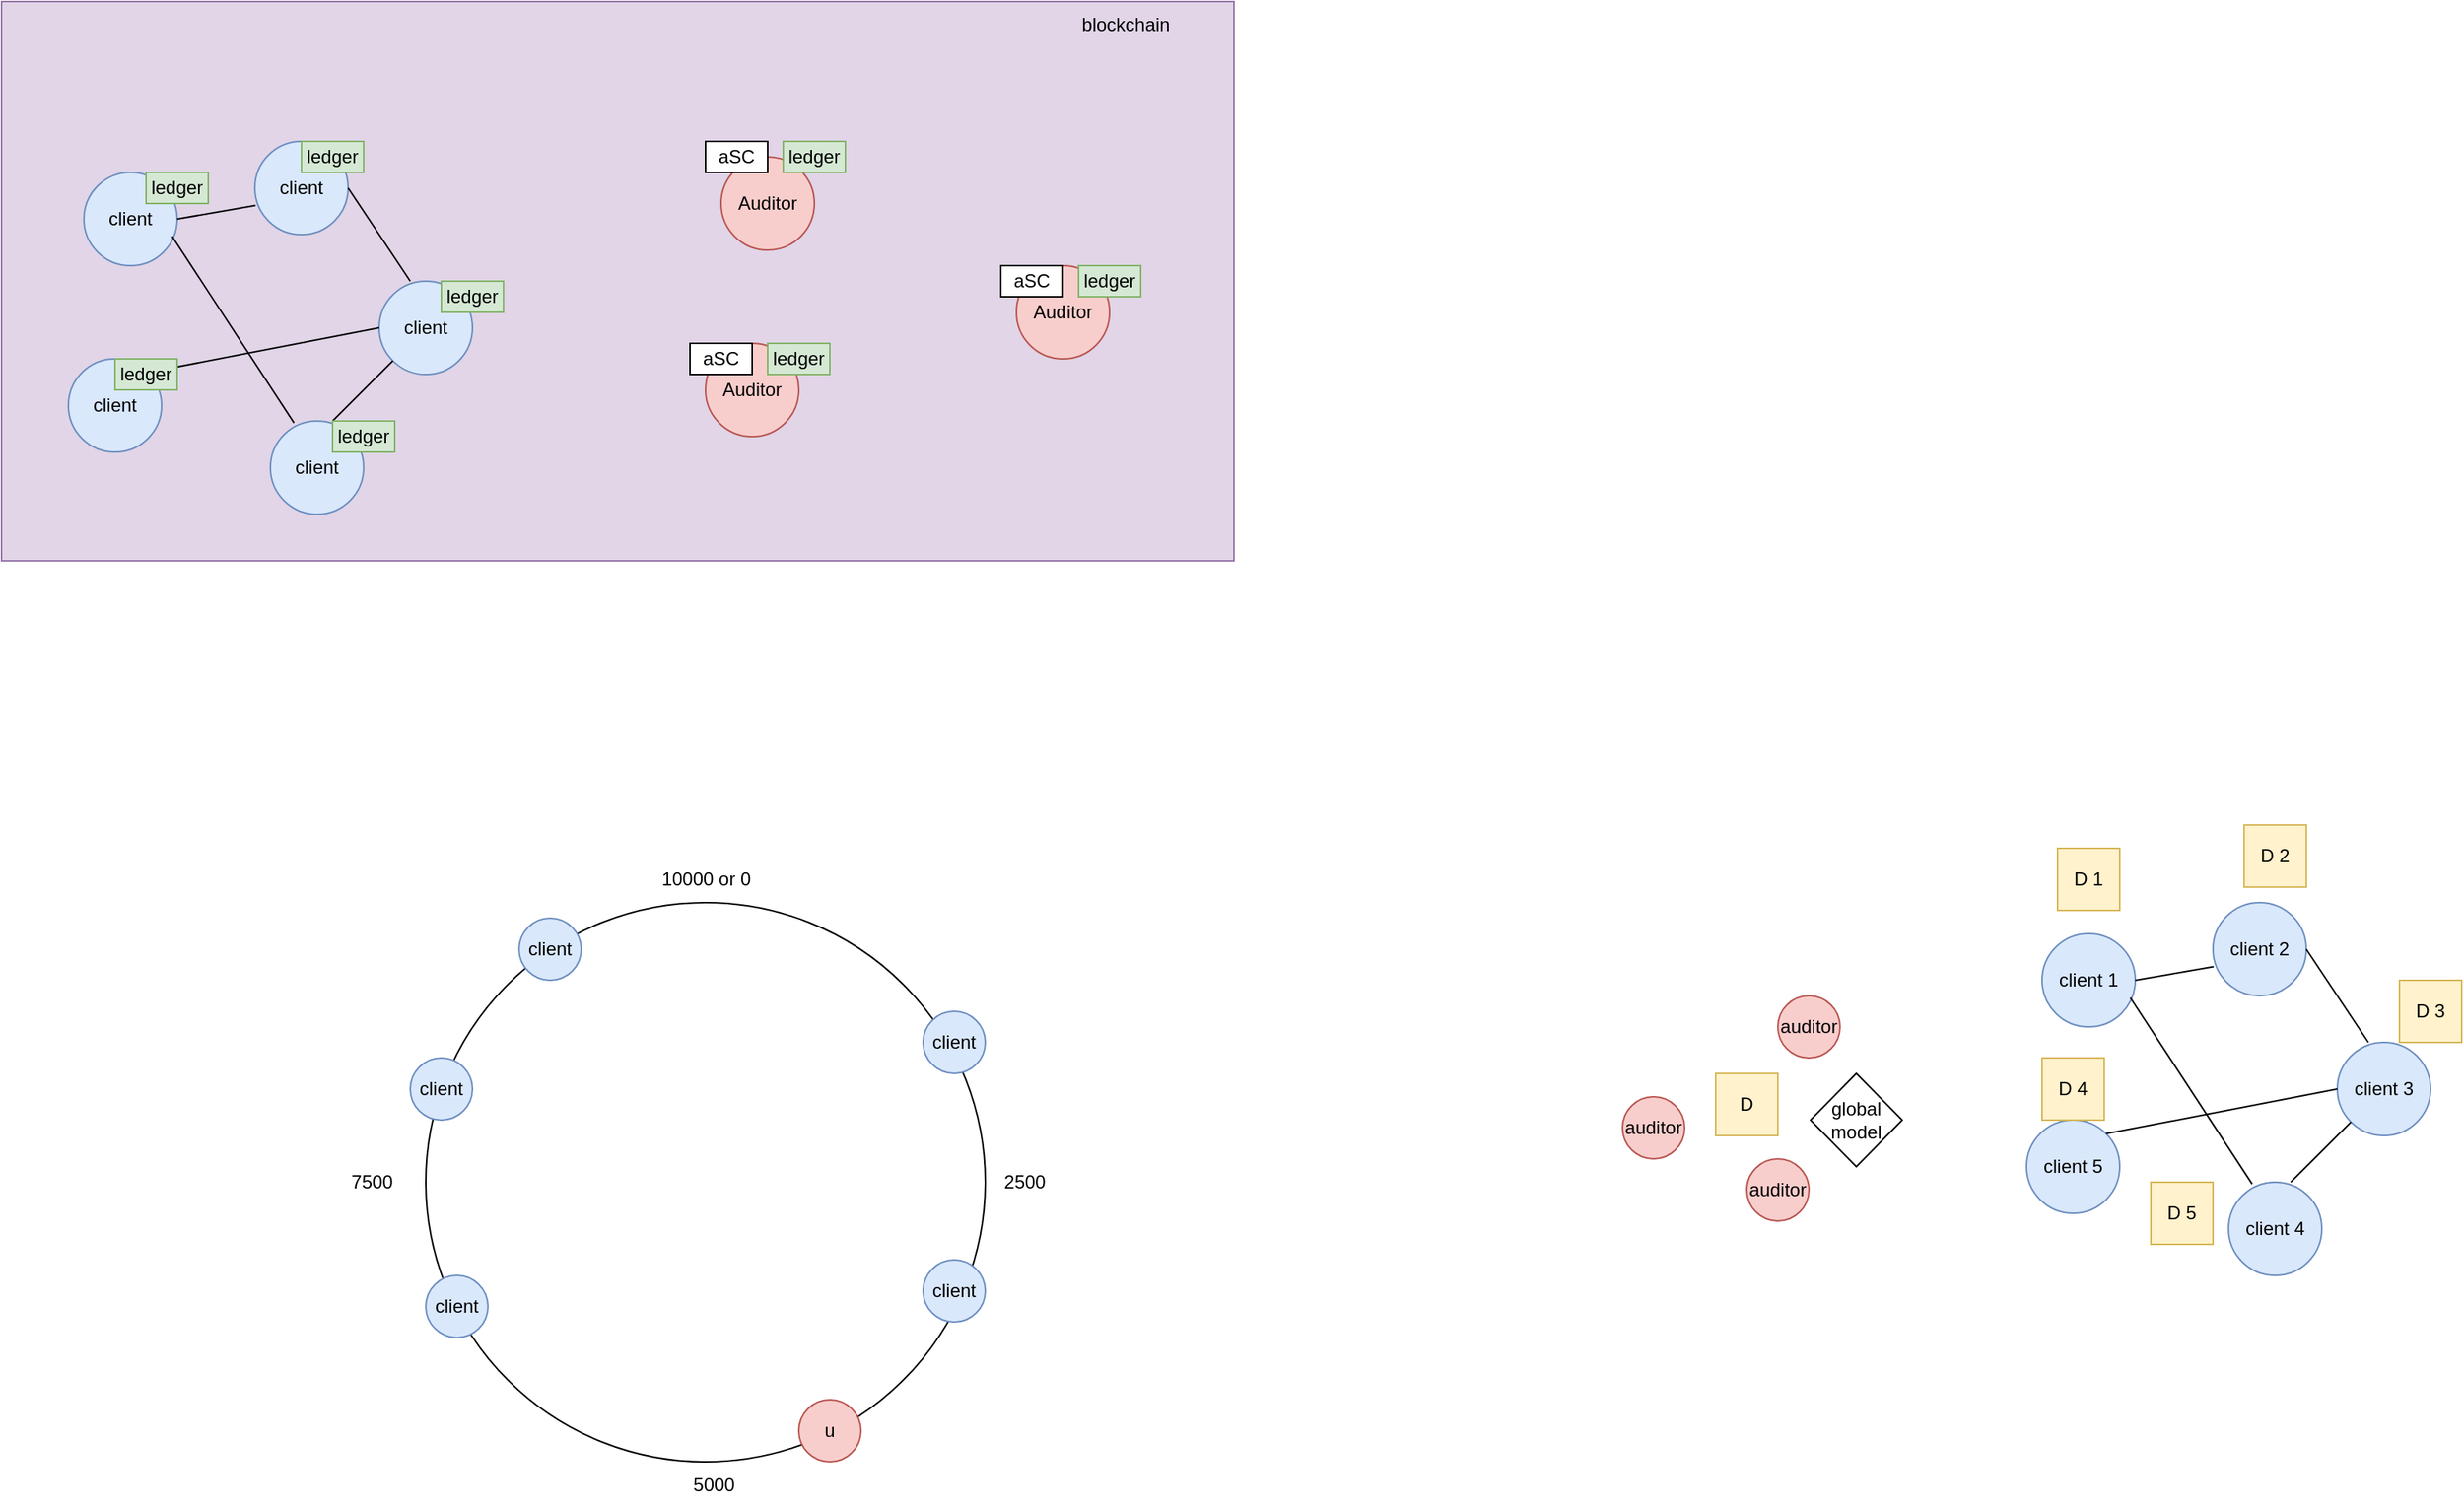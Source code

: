 <mxfile version="22.1.0" type="github">
  <diagram name="第 1 页" id="gZ5gObQEiGz1B8b_Fx0x">
    <mxGraphModel dx="1105" dy="571" grid="1" gridSize="10" guides="1" tooltips="1" connect="1" arrows="1" fold="1" page="1" pageScale="1" pageWidth="827" pageHeight="1169" math="0" shadow="0">
      <root>
        <mxCell id="0" />
        <mxCell id="1" parent="0" />
        <mxCell id="WrIUuZCSp-8qb4Ux2Vkq-40" value="" style="rounded=0;whiteSpace=wrap;html=1;fillColor=#e1d5e7;strokeColor=#9673a6;" vertex="1" parent="1">
          <mxGeometry x="37" y="50" width="793" height="360" as="geometry" />
        </mxCell>
        <mxCell id="WrIUuZCSp-8qb4Ux2Vkq-1" value="client" style="ellipse;whiteSpace=wrap;html=1;aspect=fixed;fillColor=#dae8fc;strokeColor=#6c8ebf;" vertex="1" parent="1">
          <mxGeometry x="90" y="160" width="60" height="60" as="geometry" />
        </mxCell>
        <mxCell id="WrIUuZCSp-8qb4Ux2Vkq-2" value="client" style="ellipse;whiteSpace=wrap;html=1;aspect=fixed;fillColor=#dae8fc;strokeColor=#6c8ebf;" vertex="1" parent="1">
          <mxGeometry x="200" y="140" width="60" height="60" as="geometry" />
        </mxCell>
        <mxCell id="WrIUuZCSp-8qb4Ux2Vkq-3" value="client" style="ellipse;whiteSpace=wrap;html=1;aspect=fixed;fillColor=#dae8fc;strokeColor=#6c8ebf;" vertex="1" parent="1">
          <mxGeometry x="80" y="280" width="60" height="60" as="geometry" />
        </mxCell>
        <mxCell id="WrIUuZCSp-8qb4Ux2Vkq-4" value="client" style="ellipse;whiteSpace=wrap;html=1;aspect=fixed;fillColor=#dae8fc;strokeColor=#6c8ebf;" vertex="1" parent="1">
          <mxGeometry x="210" y="320" width="60" height="60" as="geometry" />
        </mxCell>
        <mxCell id="WrIUuZCSp-8qb4Ux2Vkq-6" value="client" style="ellipse;whiteSpace=wrap;html=1;aspect=fixed;fillColor=#dae8fc;strokeColor=#6c8ebf;" vertex="1" parent="1">
          <mxGeometry x="280" y="230" width="60" height="60" as="geometry" />
        </mxCell>
        <mxCell id="WrIUuZCSp-8qb4Ux2Vkq-16" value="" style="endArrow=none;html=1;rounded=0;entryX=0.333;entryY=0;entryDx=0;entryDy=0;entryPerimeter=0;" edge="1" parent="1" target="WrIUuZCSp-8qb4Ux2Vkq-6">
          <mxGeometry width="50" height="50" relative="1" as="geometry">
            <mxPoint x="260" y="170" as="sourcePoint" />
            <mxPoint x="310" y="120" as="targetPoint" />
          </mxGeometry>
        </mxCell>
        <mxCell id="WrIUuZCSp-8qb4Ux2Vkq-17" value="" style="endArrow=none;html=1;rounded=0;entryX=0.333;entryY=0;entryDx=0;entryDy=0;entryPerimeter=0;exitX=0;exitY=1;exitDx=0;exitDy=0;" edge="1" parent="1" source="WrIUuZCSp-8qb4Ux2Vkq-6">
          <mxGeometry width="50" height="50" relative="1" as="geometry">
            <mxPoint x="210" y="270" as="sourcePoint" />
            <mxPoint x="250" y="320" as="targetPoint" />
          </mxGeometry>
        </mxCell>
        <mxCell id="WrIUuZCSp-8qb4Ux2Vkq-18" value="" style="endArrow=none;html=1;rounded=0;exitX=0;exitY=0.5;exitDx=0;exitDy=0;entryX=1;entryY=0;entryDx=0;entryDy=0;" edge="1" parent="1" source="WrIUuZCSp-8qb4Ux2Vkq-6" target="WrIUuZCSp-8qb4Ux2Vkq-3">
          <mxGeometry width="50" height="50" relative="1" as="geometry">
            <mxPoint x="280" y="200" as="sourcePoint" />
            <mxPoint x="220" y="270" as="targetPoint" />
          </mxGeometry>
        </mxCell>
        <mxCell id="WrIUuZCSp-8qb4Ux2Vkq-19" value="" style="endArrow=none;html=1;rounded=0;entryX=0.253;entryY=0.02;entryDx=0;entryDy=0;entryPerimeter=0;exitX=0.947;exitY=0.687;exitDx=0;exitDy=0;exitPerimeter=0;" edge="1" parent="1" source="WrIUuZCSp-8qb4Ux2Vkq-1" target="WrIUuZCSp-8qb4Ux2Vkq-4">
          <mxGeometry width="50" height="50" relative="1" as="geometry">
            <mxPoint x="290" y="200" as="sourcePoint" />
            <mxPoint x="330" y="250" as="targetPoint" />
          </mxGeometry>
        </mxCell>
        <mxCell id="WrIUuZCSp-8qb4Ux2Vkq-20" value="" style="endArrow=none;html=1;rounded=0;entryX=1;entryY=0.5;entryDx=0;entryDy=0;exitX=0.007;exitY=0.687;exitDx=0;exitDy=0;exitPerimeter=0;" edge="1" parent="1" source="WrIUuZCSp-8qb4Ux2Vkq-2" target="WrIUuZCSp-8qb4Ux2Vkq-1">
          <mxGeometry width="50" height="50" relative="1" as="geometry">
            <mxPoint x="300" y="210" as="sourcePoint" />
            <mxPoint x="340" y="260" as="targetPoint" />
          </mxGeometry>
        </mxCell>
        <mxCell id="WrIUuZCSp-8qb4Ux2Vkq-21" value="Auditor" style="ellipse;whiteSpace=wrap;html=1;aspect=fixed;fillColor=#f8cecc;strokeColor=#b85450;" vertex="1" parent="1">
          <mxGeometry x="500" y="150" width="60" height="60" as="geometry" />
        </mxCell>
        <mxCell id="WrIUuZCSp-8qb4Ux2Vkq-23" value="Auditor" style="ellipse;whiteSpace=wrap;html=1;aspect=fixed;fillColor=#f8cecc;strokeColor=#b85450;" vertex="1" parent="1">
          <mxGeometry x="490" y="270" width="60" height="60" as="geometry" />
        </mxCell>
        <mxCell id="WrIUuZCSp-8qb4Ux2Vkq-25" value="Auditor" style="ellipse;whiteSpace=wrap;html=1;aspect=fixed;fillColor=#f8cecc;strokeColor=#b85450;" vertex="1" parent="1">
          <mxGeometry x="690" y="220" width="60" height="60" as="geometry" />
        </mxCell>
        <mxCell id="WrIUuZCSp-8qb4Ux2Vkq-26" value="" style="endArrow=none;html=1;rounded=0;entryX=0.333;entryY=0;entryDx=0;entryDy=0;entryPerimeter=0;fillColor=#f8cecc;strokeColor=#b85450;" edge="1" parent="1" target="WrIUuZCSp-8qb4Ux2Vkq-25" source="WrIUuZCSp-8qb4Ux2Vkq-37">
          <mxGeometry width="50" height="50" relative="1" as="geometry">
            <mxPoint x="670" y="160" as="sourcePoint" />
            <mxPoint x="720" y="110" as="targetPoint" />
          </mxGeometry>
        </mxCell>
        <mxCell id="WrIUuZCSp-8qb4Ux2Vkq-33" value="blockchain" style="text;html=1;align=center;verticalAlign=middle;resizable=0;points=[];autosize=1;strokeColor=none;fillColor=none;" vertex="1" parent="1">
          <mxGeometry x="720" y="50" width="80" height="30" as="geometry" />
        </mxCell>
        <mxCell id="WrIUuZCSp-8qb4Ux2Vkq-34" value="aSC" style="rounded=0;whiteSpace=wrap;html=1;" vertex="1" parent="1">
          <mxGeometry x="490" y="140" width="40" height="20" as="geometry" />
        </mxCell>
        <mxCell id="WrIUuZCSp-8qb4Ux2Vkq-35" value="aSC" style="rounded=0;whiteSpace=wrap;html=1;" vertex="1" parent="1">
          <mxGeometry x="480" y="270" width="40" height="20" as="geometry" />
        </mxCell>
        <mxCell id="WrIUuZCSp-8qb4Ux2Vkq-37" value="aSC" style="rounded=0;whiteSpace=wrap;html=1;" vertex="1" parent="1">
          <mxGeometry x="680" y="220" width="40" height="20" as="geometry" />
        </mxCell>
        <mxCell id="WrIUuZCSp-8qb4Ux2Vkq-41" value="ledger" style="rounded=0;whiteSpace=wrap;html=1;fillColor=#d5e8d4;strokeColor=#82b366;" vertex="1" parent="1">
          <mxGeometry x="320" y="230" width="40" height="20" as="geometry" />
        </mxCell>
        <mxCell id="WrIUuZCSp-8qb4Ux2Vkq-42" value="ledger" style="rounded=0;whiteSpace=wrap;html=1;fillColor=#d5e8d4;strokeColor=#82b366;" vertex="1" parent="1">
          <mxGeometry x="230" y="140" width="40" height="20" as="geometry" />
        </mxCell>
        <mxCell id="WrIUuZCSp-8qb4Ux2Vkq-43" value="ledger" style="rounded=0;whiteSpace=wrap;html=1;fillColor=#d5e8d4;strokeColor=#82b366;" vertex="1" parent="1">
          <mxGeometry x="250" y="320" width="40" height="20" as="geometry" />
        </mxCell>
        <mxCell id="WrIUuZCSp-8qb4Ux2Vkq-44" value="ledger" style="rounded=0;whiteSpace=wrap;html=1;fillColor=#d5e8d4;strokeColor=#82b366;" vertex="1" parent="1">
          <mxGeometry x="110" y="280" width="40" height="20" as="geometry" />
        </mxCell>
        <mxCell id="WrIUuZCSp-8qb4Ux2Vkq-45" value="ledger" style="rounded=0;whiteSpace=wrap;html=1;fillColor=#d5e8d4;strokeColor=#82b366;" vertex="1" parent="1">
          <mxGeometry x="130" y="160" width="40" height="20" as="geometry" />
        </mxCell>
        <mxCell id="WrIUuZCSp-8qb4Ux2Vkq-46" value="ledger" style="rounded=0;whiteSpace=wrap;html=1;fillColor=#d5e8d4;strokeColor=#82b366;" vertex="1" parent="1">
          <mxGeometry x="530" y="270" width="40" height="20" as="geometry" />
        </mxCell>
        <mxCell id="WrIUuZCSp-8qb4Ux2Vkq-47" value="ledger" style="rounded=0;whiteSpace=wrap;html=1;fillColor=#d5e8d4;strokeColor=#82b366;" vertex="1" parent="1">
          <mxGeometry x="540" y="140" width="40" height="20" as="geometry" />
        </mxCell>
        <mxCell id="WrIUuZCSp-8qb4Ux2Vkq-48" value="ledger" style="rounded=0;whiteSpace=wrap;html=1;fillColor=#d5e8d4;strokeColor=#82b366;" vertex="1" parent="1">
          <mxGeometry x="730" y="220" width="40" height="20" as="geometry" />
        </mxCell>
        <mxCell id="WrIUuZCSp-8qb4Ux2Vkq-49" value="" style="ellipse;whiteSpace=wrap;html=1;aspect=fixed;" vertex="1" parent="1">
          <mxGeometry x="310" y="630" width="360" height="360" as="geometry" />
        </mxCell>
        <mxCell id="WrIUuZCSp-8qb4Ux2Vkq-50" value="10000 or 0" style="text;html=1;align=center;verticalAlign=middle;resizable=0;points=[];autosize=1;strokeColor=none;fillColor=none;" vertex="1" parent="1">
          <mxGeometry x="450" y="600" width="80" height="30" as="geometry" />
        </mxCell>
        <mxCell id="WrIUuZCSp-8qb4Ux2Vkq-51" value="5000" style="text;html=1;align=center;verticalAlign=middle;resizable=0;points=[];autosize=1;strokeColor=none;fillColor=none;" vertex="1" parent="1">
          <mxGeometry x="470" y="990" width="50" height="30" as="geometry" />
        </mxCell>
        <mxCell id="WrIUuZCSp-8qb4Ux2Vkq-52" value="2500" style="text;html=1;align=center;verticalAlign=middle;resizable=0;points=[];autosize=1;strokeColor=none;fillColor=none;" vertex="1" parent="1">
          <mxGeometry x="670" y="795" width="50" height="30" as="geometry" />
        </mxCell>
        <mxCell id="WrIUuZCSp-8qb4Ux2Vkq-53" value="7500" style="text;html=1;align=center;verticalAlign=middle;resizable=0;points=[];autosize=1;strokeColor=none;fillColor=none;" vertex="1" parent="1">
          <mxGeometry x="250" y="795" width="50" height="30" as="geometry" />
        </mxCell>
        <mxCell id="WrIUuZCSp-8qb4Ux2Vkq-54" value="client" style="ellipse;whiteSpace=wrap;html=1;aspect=fixed;fillColor=#dae8fc;strokeColor=#6c8ebf;" vertex="1" parent="1">
          <mxGeometry x="370" y="640" width="40" height="40" as="geometry" />
        </mxCell>
        <mxCell id="WrIUuZCSp-8qb4Ux2Vkq-56" value="client" style="ellipse;whiteSpace=wrap;html=1;aspect=fixed;fillColor=#dae8fc;strokeColor=#6c8ebf;" vertex="1" parent="1">
          <mxGeometry x="630" y="700" width="40" height="40" as="geometry" />
        </mxCell>
        <mxCell id="WrIUuZCSp-8qb4Ux2Vkq-57" value="client" style="ellipse;whiteSpace=wrap;html=1;aspect=fixed;fillColor=#dae8fc;strokeColor=#6c8ebf;" vertex="1" parent="1">
          <mxGeometry x="310" y="870" width="40" height="40" as="geometry" />
        </mxCell>
        <mxCell id="WrIUuZCSp-8qb4Ux2Vkq-58" value="client" style="ellipse;whiteSpace=wrap;html=1;aspect=fixed;fillColor=#dae8fc;strokeColor=#6c8ebf;" vertex="1" parent="1">
          <mxGeometry x="630" y="860" width="40" height="40" as="geometry" />
        </mxCell>
        <mxCell id="WrIUuZCSp-8qb4Ux2Vkq-59" value="client" style="ellipse;whiteSpace=wrap;html=1;aspect=fixed;fillColor=#dae8fc;strokeColor=#6c8ebf;" vertex="1" parent="1">
          <mxGeometry x="300" y="730" width="40" height="40" as="geometry" />
        </mxCell>
        <mxCell id="WrIUuZCSp-8qb4Ux2Vkq-61" value="u" style="ellipse;whiteSpace=wrap;html=1;aspect=fixed;fillColor=#f8cecc;strokeColor=#b85450;" vertex="1" parent="1">
          <mxGeometry x="550" y="950" width="40" height="40" as="geometry" />
        </mxCell>
        <mxCell id="WrIUuZCSp-8qb4Ux2Vkq-62" value="auditor" style="ellipse;whiteSpace=wrap;html=1;aspect=fixed;fillColor=#f8cecc;strokeColor=#b85450;" vertex="1" parent="1">
          <mxGeometry x="1180" y="690" width="40" height="40" as="geometry" />
        </mxCell>
        <mxCell id="WrIUuZCSp-8qb4Ux2Vkq-66" value="auditor" style="ellipse;whiteSpace=wrap;html=1;aspect=fixed;fillColor=#f8cecc;strokeColor=#b85450;" vertex="1" parent="1">
          <mxGeometry x="1080" y="755" width="40" height="40" as="geometry" />
        </mxCell>
        <mxCell id="WrIUuZCSp-8qb4Ux2Vkq-67" value="auditor" style="ellipse;whiteSpace=wrap;html=1;aspect=fixed;fillColor=#f8cecc;strokeColor=#b85450;" vertex="1" parent="1">
          <mxGeometry x="1160" y="795" width="40" height="40" as="geometry" />
        </mxCell>
        <mxCell id="WrIUuZCSp-8qb4Ux2Vkq-70" value="D" style="whiteSpace=wrap;html=1;aspect=fixed;fillColor=#fff2cc;strokeColor=#d6b656;" vertex="1" parent="1">
          <mxGeometry x="1140" y="740" width="40" height="40" as="geometry" />
        </mxCell>
        <mxCell id="WrIUuZCSp-8qb4Ux2Vkq-72" value="client 1" style="ellipse;whiteSpace=wrap;html=1;aspect=fixed;fillColor=#dae8fc;strokeColor=#6c8ebf;" vertex="1" parent="1">
          <mxGeometry x="1350" y="650" width="60" height="60" as="geometry" />
        </mxCell>
        <mxCell id="WrIUuZCSp-8qb4Ux2Vkq-73" value="client 2" style="ellipse;whiteSpace=wrap;html=1;aspect=fixed;fillColor=#dae8fc;strokeColor=#6c8ebf;" vertex="1" parent="1">
          <mxGeometry x="1460" y="630" width="60" height="60" as="geometry" />
        </mxCell>
        <mxCell id="WrIUuZCSp-8qb4Ux2Vkq-74" value="client 5" style="ellipse;whiteSpace=wrap;html=1;aspect=fixed;fillColor=#dae8fc;strokeColor=#6c8ebf;" vertex="1" parent="1">
          <mxGeometry x="1340" y="770" width="60" height="60" as="geometry" />
        </mxCell>
        <mxCell id="WrIUuZCSp-8qb4Ux2Vkq-75" value="client 4" style="ellipse;whiteSpace=wrap;html=1;aspect=fixed;fillColor=#dae8fc;strokeColor=#6c8ebf;" vertex="1" parent="1">
          <mxGeometry x="1470" y="810" width="60" height="60" as="geometry" />
        </mxCell>
        <mxCell id="WrIUuZCSp-8qb4Ux2Vkq-76" value="client 3" style="ellipse;whiteSpace=wrap;html=1;aspect=fixed;fillColor=#dae8fc;strokeColor=#6c8ebf;" vertex="1" parent="1">
          <mxGeometry x="1540" y="720" width="60" height="60" as="geometry" />
        </mxCell>
        <mxCell id="WrIUuZCSp-8qb4Ux2Vkq-77" value="" style="endArrow=none;html=1;rounded=0;entryX=0.333;entryY=0;entryDx=0;entryDy=0;entryPerimeter=0;" edge="1" parent="1" target="WrIUuZCSp-8qb4Ux2Vkq-76">
          <mxGeometry width="50" height="50" relative="1" as="geometry">
            <mxPoint x="1520" y="660" as="sourcePoint" />
            <mxPoint x="1570" y="610" as="targetPoint" />
          </mxGeometry>
        </mxCell>
        <mxCell id="WrIUuZCSp-8qb4Ux2Vkq-78" value="" style="endArrow=none;html=1;rounded=0;entryX=0.333;entryY=0;entryDx=0;entryDy=0;entryPerimeter=0;exitX=0;exitY=1;exitDx=0;exitDy=0;" edge="1" parent="1" source="WrIUuZCSp-8qb4Ux2Vkq-76">
          <mxGeometry width="50" height="50" relative="1" as="geometry">
            <mxPoint x="1470" y="760" as="sourcePoint" />
            <mxPoint x="1510" y="810" as="targetPoint" />
          </mxGeometry>
        </mxCell>
        <mxCell id="WrIUuZCSp-8qb4Ux2Vkq-79" value="" style="endArrow=none;html=1;rounded=0;exitX=0;exitY=0.5;exitDx=0;exitDy=0;entryX=1;entryY=0;entryDx=0;entryDy=0;" edge="1" parent="1" source="WrIUuZCSp-8qb4Ux2Vkq-76" target="WrIUuZCSp-8qb4Ux2Vkq-74">
          <mxGeometry width="50" height="50" relative="1" as="geometry">
            <mxPoint x="1540" y="690" as="sourcePoint" />
            <mxPoint x="1480" y="760" as="targetPoint" />
          </mxGeometry>
        </mxCell>
        <mxCell id="WrIUuZCSp-8qb4Ux2Vkq-80" value="" style="endArrow=none;html=1;rounded=0;entryX=0.253;entryY=0.02;entryDx=0;entryDy=0;entryPerimeter=0;exitX=0.947;exitY=0.687;exitDx=0;exitDy=0;exitPerimeter=0;" edge="1" parent="1" source="WrIUuZCSp-8qb4Ux2Vkq-72" target="WrIUuZCSp-8qb4Ux2Vkq-75">
          <mxGeometry width="50" height="50" relative="1" as="geometry">
            <mxPoint x="1550" y="690" as="sourcePoint" />
            <mxPoint x="1590" y="740" as="targetPoint" />
          </mxGeometry>
        </mxCell>
        <mxCell id="WrIUuZCSp-8qb4Ux2Vkq-81" value="" style="endArrow=none;html=1;rounded=0;entryX=1;entryY=0.5;entryDx=0;entryDy=0;exitX=0.007;exitY=0.687;exitDx=0;exitDy=0;exitPerimeter=0;" edge="1" parent="1" source="WrIUuZCSp-8qb4Ux2Vkq-73" target="WrIUuZCSp-8qb4Ux2Vkq-72">
          <mxGeometry width="50" height="50" relative="1" as="geometry">
            <mxPoint x="1560" y="700" as="sourcePoint" />
            <mxPoint x="1600" y="750" as="targetPoint" />
          </mxGeometry>
        </mxCell>
        <mxCell id="WrIUuZCSp-8qb4Ux2Vkq-82" value="global&lt;br&gt;model" style="rhombus;whiteSpace=wrap;html=1;" vertex="1" parent="1">
          <mxGeometry x="1201" y="740" width="59" height="60" as="geometry" />
        </mxCell>
        <mxCell id="WrIUuZCSp-8qb4Ux2Vkq-83" value="D 1" style="whiteSpace=wrap;html=1;aspect=fixed;fillColor=#fff2cc;strokeColor=#d6b656;" vertex="1" parent="1">
          <mxGeometry x="1360" y="595" width="40" height="40" as="geometry" />
        </mxCell>
        <mxCell id="WrIUuZCSp-8qb4Ux2Vkq-85" value="D 2" style="whiteSpace=wrap;html=1;aspect=fixed;fillColor=#fff2cc;strokeColor=#d6b656;" vertex="1" parent="1">
          <mxGeometry x="1480" y="580" width="40" height="40" as="geometry" />
        </mxCell>
        <mxCell id="WrIUuZCSp-8qb4Ux2Vkq-86" value="D 4" style="whiteSpace=wrap;html=1;aspect=fixed;fillColor=#fff2cc;strokeColor=#d6b656;" vertex="1" parent="1">
          <mxGeometry x="1350" y="730" width="40" height="40" as="geometry" />
        </mxCell>
        <mxCell id="WrIUuZCSp-8qb4Ux2Vkq-87" value="D 5" style="whiteSpace=wrap;html=1;aspect=fixed;fillColor=#fff2cc;strokeColor=#d6b656;" vertex="1" parent="1">
          <mxGeometry x="1420" y="810" width="40" height="40" as="geometry" />
        </mxCell>
        <mxCell id="WrIUuZCSp-8qb4Ux2Vkq-88" value="D 3" style="whiteSpace=wrap;html=1;aspect=fixed;fillColor=#fff2cc;strokeColor=#d6b656;" vertex="1" parent="1">
          <mxGeometry x="1580" y="680" width="40" height="40" as="geometry" />
        </mxCell>
      </root>
    </mxGraphModel>
  </diagram>
</mxfile>
